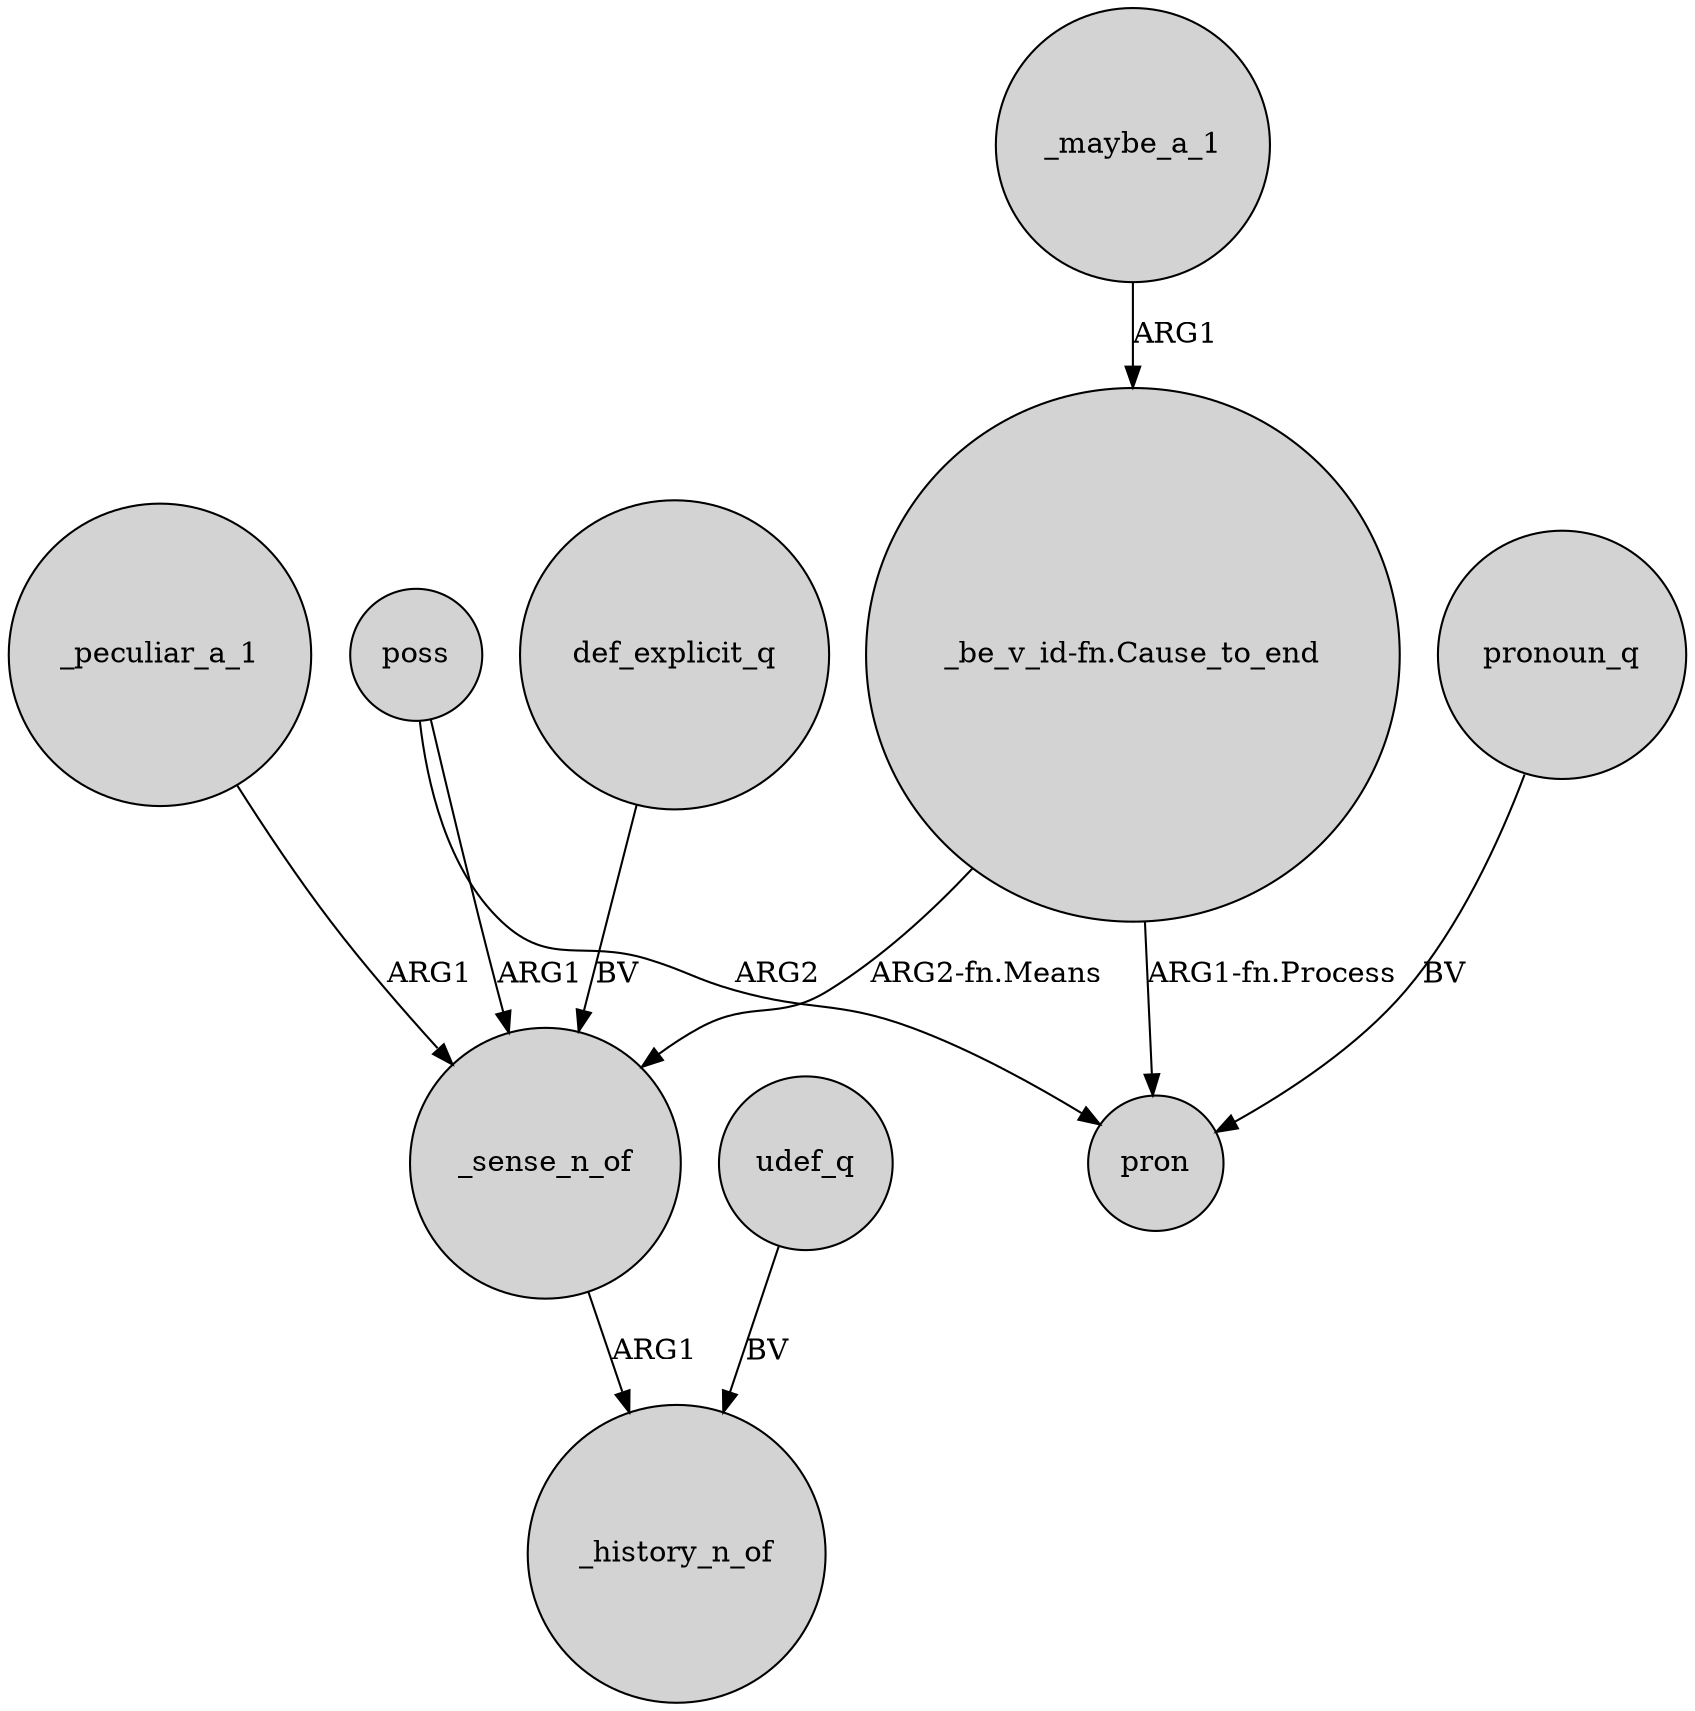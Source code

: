 digraph {
	node [shape=circle style=filled]
	def_explicit_q -> _sense_n_of [label=BV]
	_sense_n_of -> _history_n_of [label=ARG1]
	udef_q -> _history_n_of [label=BV]
	_maybe_a_1 -> "_be_v_id-fn.Cause_to_end" [label=ARG1]
	poss -> _sense_n_of [label=ARG1]
	"_be_v_id-fn.Cause_to_end" -> _sense_n_of [label="ARG2-fn.Means"]
	_peculiar_a_1 -> _sense_n_of [label=ARG1]
	pronoun_q -> pron [label=BV]
	"_be_v_id-fn.Cause_to_end" -> pron [label="ARG1-fn.Process"]
	poss -> pron [label=ARG2]
}
